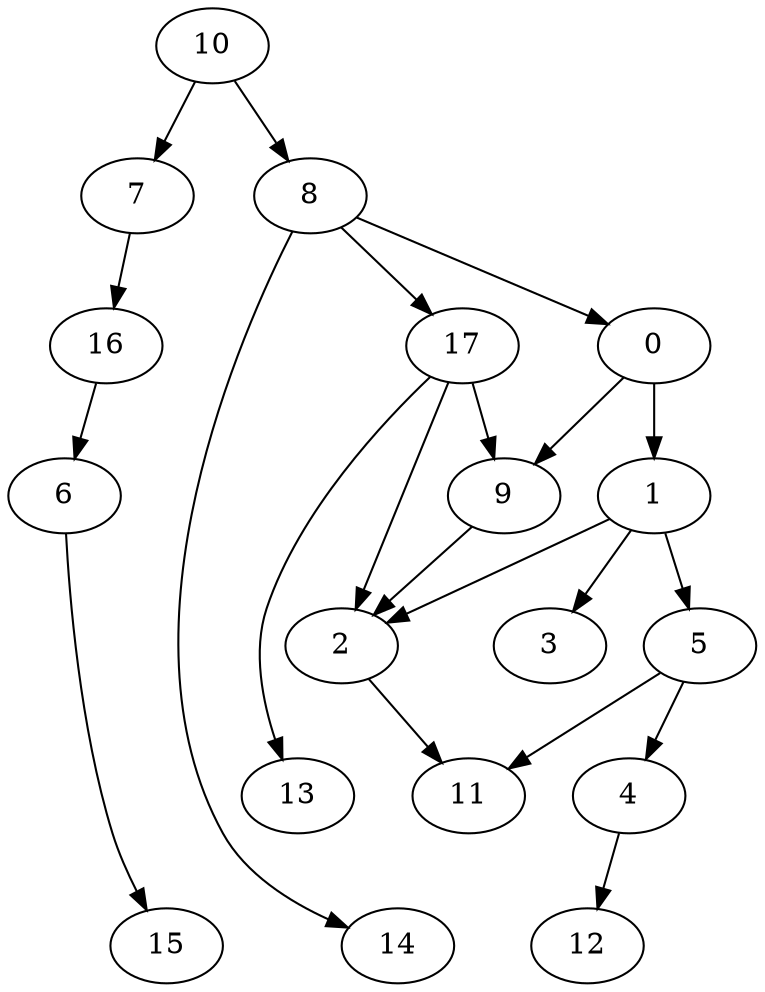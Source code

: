 digraph G {
    0;
    1;
    9;
    2;
    3;
    5;
    11;
    4;
    12;
    6;
    15;
    7;
    16;
    8;
    14;
    17;
    13;
    10;
    0 -> 1 [weight=1];
    0 -> 9 [weight=0];
    1 -> 2 [weight=0];
    1 -> 3 [weight=0];
    1 -> 5 [weight=0];
    9 -> 2 [weight=0];
    2 -> 11 [weight=0];
    5 -> 11 [weight=0];
    5 -> 4 [weight=0];
    4 -> 12 [weight=0];
    6 -> 15 [weight=0];
    7 -> 16 [weight=0];
    16 -> 6 [weight=0];
    8 -> 0 [weight=0];
    8 -> 14 [weight=0];
    8 -> 17 [weight=0];
    17 -> 9 [weight=0];
    17 -> 2 [weight=0];
    17 -> 13 [weight=0];
    10 -> 7 [weight=0];
    10 -> 8 [weight=0];
}

